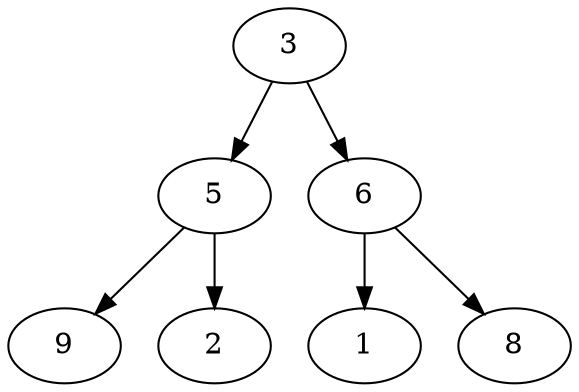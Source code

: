 // Minimax Tree
digraph {
	3 [label=3]
	5 [label=5]
	6 [label=6]
	9 [label=9]
	2 [label=2]
	1 [label=1]
	8 [label=8]
	3 -> 5
	3 -> 6
	5 -> 9
	5 -> 2
	6 -> 1
	6 -> 8
}
